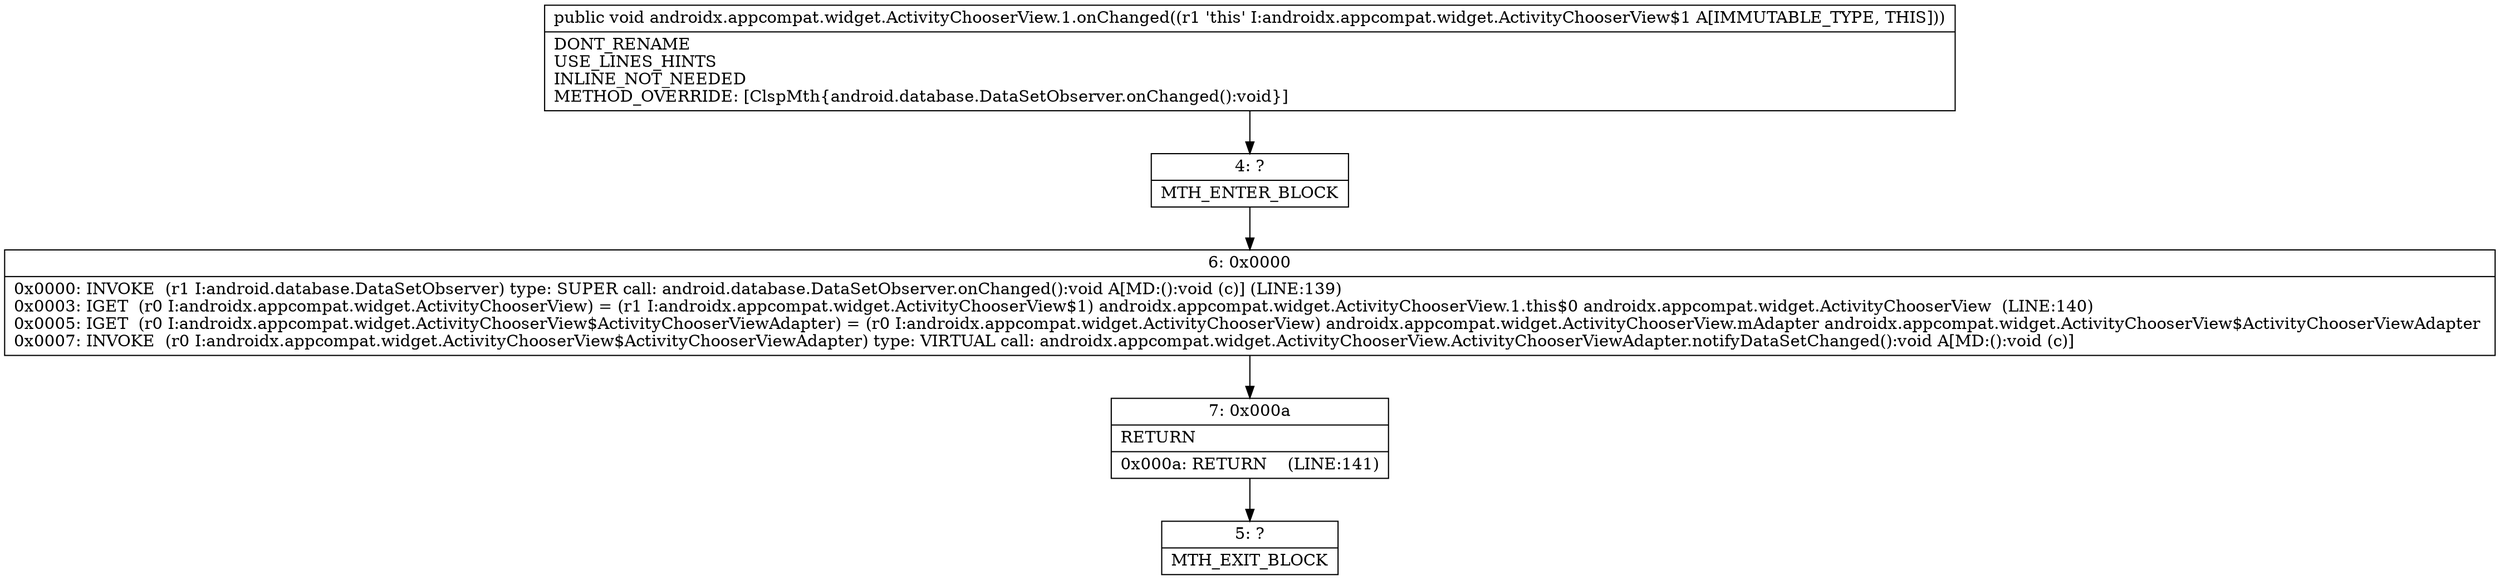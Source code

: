 digraph "CFG forandroidx.appcompat.widget.ActivityChooserView.1.onChanged()V" {
Node_4 [shape=record,label="{4\:\ ?|MTH_ENTER_BLOCK\l}"];
Node_6 [shape=record,label="{6\:\ 0x0000|0x0000: INVOKE  (r1 I:android.database.DataSetObserver) type: SUPER call: android.database.DataSetObserver.onChanged():void A[MD:():void (c)] (LINE:139)\l0x0003: IGET  (r0 I:androidx.appcompat.widget.ActivityChooserView) = (r1 I:androidx.appcompat.widget.ActivityChooserView$1) androidx.appcompat.widget.ActivityChooserView.1.this$0 androidx.appcompat.widget.ActivityChooserView  (LINE:140)\l0x0005: IGET  (r0 I:androidx.appcompat.widget.ActivityChooserView$ActivityChooserViewAdapter) = (r0 I:androidx.appcompat.widget.ActivityChooserView) androidx.appcompat.widget.ActivityChooserView.mAdapter androidx.appcompat.widget.ActivityChooserView$ActivityChooserViewAdapter \l0x0007: INVOKE  (r0 I:androidx.appcompat.widget.ActivityChooserView$ActivityChooserViewAdapter) type: VIRTUAL call: androidx.appcompat.widget.ActivityChooserView.ActivityChooserViewAdapter.notifyDataSetChanged():void A[MD:():void (c)]\l}"];
Node_7 [shape=record,label="{7\:\ 0x000a|RETURN\l|0x000a: RETURN    (LINE:141)\l}"];
Node_5 [shape=record,label="{5\:\ ?|MTH_EXIT_BLOCK\l}"];
MethodNode[shape=record,label="{public void androidx.appcompat.widget.ActivityChooserView.1.onChanged((r1 'this' I:androidx.appcompat.widget.ActivityChooserView$1 A[IMMUTABLE_TYPE, THIS]))  | DONT_RENAME\lUSE_LINES_HINTS\lINLINE_NOT_NEEDED\lMETHOD_OVERRIDE: [ClspMth\{android.database.DataSetObserver.onChanged():void\}]\l}"];
MethodNode -> Node_4;Node_4 -> Node_6;
Node_6 -> Node_7;
Node_7 -> Node_5;
}


